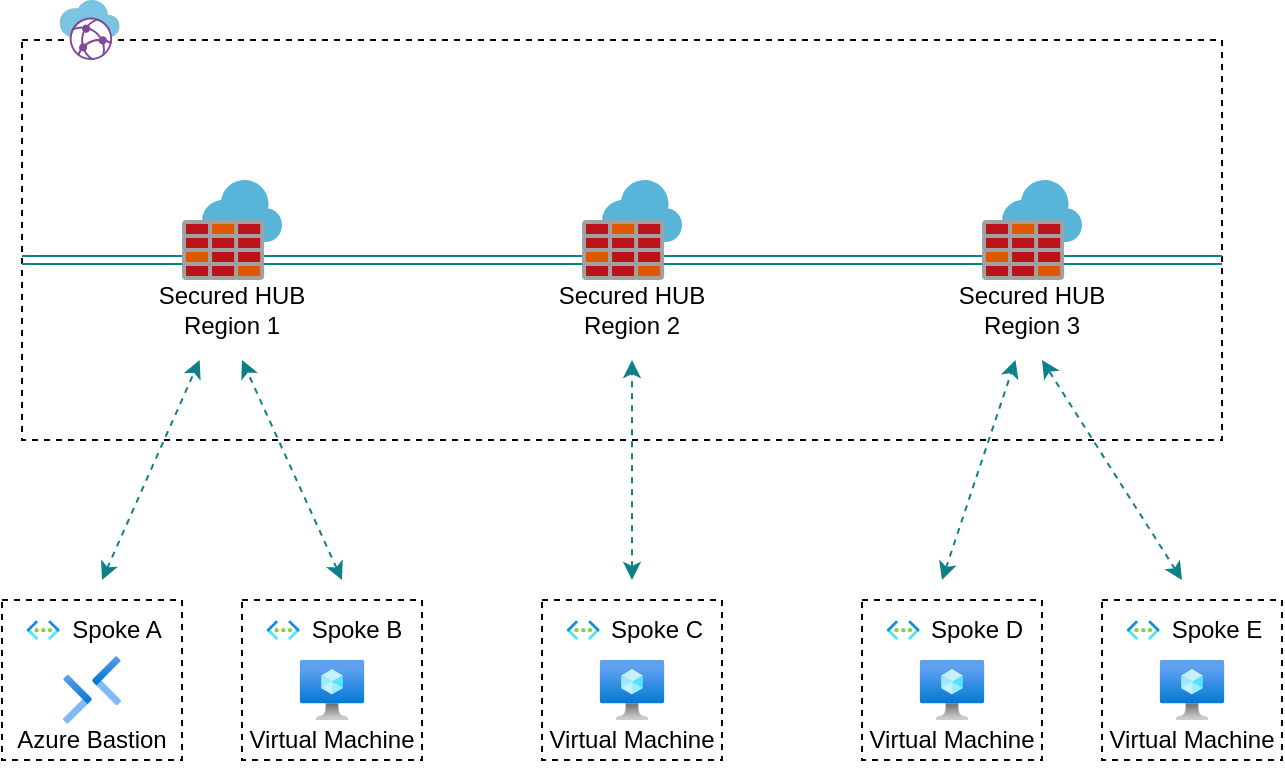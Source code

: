 <mxfile version="26.2.9">
  <diagram name="Page-1" id="lveBWBjYFaJ1FVjEa3Y1">
    <mxGraphModel dx="1044" dy="562" grid="1" gridSize="10" guides="1" tooltips="1" connect="1" arrows="1" fold="1" page="1" pageScale="1" pageWidth="850" pageHeight="1100" math="0" shadow="0">
      <root>
        <mxCell id="0" />
        <mxCell id="1" parent="0" />
        <mxCell id="N9PP1NkolzDJqJRNsQiU-1" value="" style="rounded=0;whiteSpace=wrap;html=1;dashed=1;" vertex="1" parent="1">
          <mxGeometry x="120" y="120" width="600" height="200" as="geometry" />
        </mxCell>
        <mxCell id="N9PP1NkolzDJqJRNsQiU-22" value="" style="endArrow=none;html=1;rounded=0;entryX=1;entryY=0.5;entryDx=0;entryDy=0;shape=link;strokeWidth=1;fillColor=#b0e3e6;strokeColor=#0e8088;" edge="1" parent="1">
          <mxGeometry width="50" height="50" relative="1" as="geometry">
            <mxPoint x="120" y="230" as="sourcePoint" />
            <mxPoint x="720" y="230" as="targetPoint" />
          </mxGeometry>
        </mxCell>
        <mxCell id="N9PP1NkolzDJqJRNsQiU-2" value="" style="image;sketch=0;aspect=fixed;html=1;points=[];align=center;fontSize=12;image=img/lib/mscae/Virtual_WANs.svg;" vertex="1" parent="1">
          <mxGeometry x="138.83" y="100" width="30" height="30" as="geometry" />
        </mxCell>
        <mxCell id="N9PP1NkolzDJqJRNsQiU-3" value="" style="image;sketch=0;aspect=fixed;html=1;points=[];align=center;fontSize=12;image=img/lib/mscae/Azure_Firewall.svg;" vertex="1" parent="1">
          <mxGeometry x="200" y="190" width="50" height="50" as="geometry" />
        </mxCell>
        <mxCell id="N9PP1NkolzDJqJRNsQiU-4" value="" style="image;sketch=0;aspect=fixed;html=1;points=[];align=center;fontSize=12;image=img/lib/mscae/Azure_Firewall.svg;" vertex="1" parent="1">
          <mxGeometry x="400" y="190" width="50" height="50" as="geometry" />
        </mxCell>
        <mxCell id="N9PP1NkolzDJqJRNsQiU-5" value="" style="image;sketch=0;aspect=fixed;html=1;points=[];align=center;fontSize=12;image=img/lib/mscae/Azure_Firewall.svg;" vertex="1" parent="1">
          <mxGeometry x="600" y="190" width="50" height="50" as="geometry" />
        </mxCell>
        <mxCell id="N9PP1NkolzDJqJRNsQiU-6" value="Secured HUB&lt;br&gt;Region 1" style="text;strokeColor=none;align=center;fillColor=none;html=1;verticalAlign=middle;whiteSpace=wrap;rounded=0;" vertex="1" parent="1">
          <mxGeometry x="180" y="240" width="90" height="30" as="geometry" />
        </mxCell>
        <mxCell id="N9PP1NkolzDJqJRNsQiU-7" value="Secured HUB&lt;br&gt;Region 2" style="text;strokeColor=none;align=center;fillColor=none;html=1;verticalAlign=middle;whiteSpace=wrap;rounded=0;" vertex="1" parent="1">
          <mxGeometry x="380" y="240" width="90" height="30" as="geometry" />
        </mxCell>
        <mxCell id="N9PP1NkolzDJqJRNsQiU-8" value="Secured HUB&lt;br&gt;Region 3" style="text;strokeColor=none;align=center;fillColor=none;html=1;verticalAlign=middle;whiteSpace=wrap;rounded=0;" vertex="1" parent="1">
          <mxGeometry x="580" y="240" width="90" height="30" as="geometry" />
        </mxCell>
        <mxCell id="N9PP1NkolzDJqJRNsQiU-23" value="" style="endArrow=classic;startArrow=classic;html=1;rounded=0;fillColor=#b0e3e6;strokeColor=#0e8088;dashed=1;" edge="1" parent="1">
          <mxGeometry width="50" height="50" relative="1" as="geometry">
            <mxPoint x="280" y="390" as="sourcePoint" />
            <mxPoint x="230" y="280" as="targetPoint" />
          </mxGeometry>
        </mxCell>
        <mxCell id="N9PP1NkolzDJqJRNsQiU-24" value="" style="endArrow=classic;startArrow=classic;html=1;rounded=0;fillColor=#b0e3e6;strokeColor=#0e8088;dashed=1;" edge="1" parent="1">
          <mxGeometry width="50" height="50" relative="1" as="geometry">
            <mxPoint x="425" y="390" as="sourcePoint" />
            <mxPoint x="425" y="280" as="targetPoint" />
          </mxGeometry>
        </mxCell>
        <mxCell id="N9PP1NkolzDJqJRNsQiU-25" value="" style="endArrow=classic;startArrow=classic;html=1;rounded=0;fillColor=#b0e3e6;strokeColor=#0e8088;dashed=1;" edge="1" parent="1">
          <mxGeometry width="50" height="50" relative="1" as="geometry">
            <mxPoint x="580" y="390" as="sourcePoint" />
            <mxPoint x="616.75" y="280" as="targetPoint" />
          </mxGeometry>
        </mxCell>
        <mxCell id="N9PP1NkolzDJqJRNsQiU-32" value="" style="rounded=0;whiteSpace=wrap;html=1;dashed=1;" vertex="1" parent="1">
          <mxGeometry x="110" y="400" width="90" height="80" as="geometry" />
        </mxCell>
        <mxCell id="N9PP1NkolzDJqJRNsQiU-33" value="" style="image;aspect=fixed;html=1;points=[];align=center;fontSize=12;image=img/lib/azure2/networking/Virtual_Networks.svg;" vertex="1" parent="1">
          <mxGeometry x="122.33" y="410.15" width="16.5" height="9.85" as="geometry" />
        </mxCell>
        <mxCell id="N9PP1NkolzDJqJRNsQiU-35" value="Azure Bastion" style="text;strokeColor=none;align=center;fillColor=none;html=1;verticalAlign=middle;whiteSpace=wrap;rounded=0;" vertex="1" parent="1">
          <mxGeometry x="110" y="455" width="90" height="30" as="geometry" />
        </mxCell>
        <mxCell id="N9PP1NkolzDJqJRNsQiU-36" value="Spoke A" style="text;strokeColor=none;align=center;fillColor=none;html=1;verticalAlign=middle;whiteSpace=wrap;rounded=0;" vertex="1" parent="1">
          <mxGeometry x="138.83" y="405.07" width="56.75" height="20" as="geometry" />
        </mxCell>
        <mxCell id="N9PP1NkolzDJqJRNsQiU-37" value="" style="rounded=0;whiteSpace=wrap;html=1;dashed=1;" vertex="1" parent="1">
          <mxGeometry x="230" y="400" width="90" height="80" as="geometry" />
        </mxCell>
        <mxCell id="N9PP1NkolzDJqJRNsQiU-38" value="" style="image;aspect=fixed;html=1;points=[];align=center;fontSize=12;image=img/lib/azure2/networking/Virtual_Networks.svg;" vertex="1" parent="1">
          <mxGeometry x="242.33" y="410.15" width="16.5" height="9.85" as="geometry" />
        </mxCell>
        <mxCell id="N9PP1NkolzDJqJRNsQiU-39" value="" style="image;aspect=fixed;html=1;points=[];align=center;fontSize=12;image=img/lib/azure2/compute/Virtual_Machine.svg;" vertex="1" parent="1">
          <mxGeometry x="258.83" y="430" width="32.35" height="30" as="geometry" />
        </mxCell>
        <mxCell id="N9PP1NkolzDJqJRNsQiU-40" value="Virtual Machine" style="text;strokeColor=none;align=center;fillColor=none;html=1;verticalAlign=middle;whiteSpace=wrap;rounded=0;" vertex="1" parent="1">
          <mxGeometry x="230" y="455" width="90" height="30" as="geometry" />
        </mxCell>
        <mxCell id="N9PP1NkolzDJqJRNsQiU-41" value="Spoke B" style="text;strokeColor=none;align=center;fillColor=none;html=1;verticalAlign=middle;whiteSpace=wrap;rounded=0;" vertex="1" parent="1">
          <mxGeometry x="258.83" y="405.07" width="56.75" height="20" as="geometry" />
        </mxCell>
        <mxCell id="N9PP1NkolzDJqJRNsQiU-42" value="" style="rounded=0;whiteSpace=wrap;html=1;dashed=1;" vertex="1" parent="1">
          <mxGeometry x="380" y="400" width="90" height="80" as="geometry" />
        </mxCell>
        <mxCell id="N9PP1NkolzDJqJRNsQiU-43" value="" style="image;aspect=fixed;html=1;points=[];align=center;fontSize=12;image=img/lib/azure2/networking/Virtual_Networks.svg;" vertex="1" parent="1">
          <mxGeometry x="392.33" y="410.15" width="16.5" height="9.85" as="geometry" />
        </mxCell>
        <mxCell id="N9PP1NkolzDJqJRNsQiU-44" value="" style="image;aspect=fixed;html=1;points=[];align=center;fontSize=12;image=img/lib/azure2/compute/Virtual_Machine.svg;" vertex="1" parent="1">
          <mxGeometry x="408.83" y="430" width="32.35" height="30" as="geometry" />
        </mxCell>
        <mxCell id="N9PP1NkolzDJqJRNsQiU-45" value="Virtual Machine" style="text;strokeColor=none;align=center;fillColor=none;html=1;verticalAlign=middle;whiteSpace=wrap;rounded=0;" vertex="1" parent="1">
          <mxGeometry x="380" y="455" width="90" height="30" as="geometry" />
        </mxCell>
        <mxCell id="N9PP1NkolzDJqJRNsQiU-46" value="Spoke C" style="text;strokeColor=none;align=center;fillColor=none;html=1;verticalAlign=middle;whiteSpace=wrap;rounded=0;" vertex="1" parent="1">
          <mxGeometry x="408.83" y="405.07" width="56.75" height="20" as="geometry" />
        </mxCell>
        <mxCell id="N9PP1NkolzDJqJRNsQiU-57" value="" style="rounded=0;whiteSpace=wrap;html=1;dashed=1;" vertex="1" parent="1">
          <mxGeometry x="540" y="400" width="90" height="80" as="geometry" />
        </mxCell>
        <mxCell id="N9PP1NkolzDJqJRNsQiU-58" value="" style="image;aspect=fixed;html=1;points=[];align=center;fontSize=12;image=img/lib/azure2/networking/Virtual_Networks.svg;" vertex="1" parent="1">
          <mxGeometry x="552.33" y="410.15" width="16.5" height="9.85" as="geometry" />
        </mxCell>
        <mxCell id="N9PP1NkolzDJqJRNsQiU-59" value="" style="image;aspect=fixed;html=1;points=[];align=center;fontSize=12;image=img/lib/azure2/compute/Virtual_Machine.svg;" vertex="1" parent="1">
          <mxGeometry x="568.83" y="430" width="32.35" height="30" as="geometry" />
        </mxCell>
        <mxCell id="N9PP1NkolzDJqJRNsQiU-60" value="Virtual Machine" style="text;strokeColor=none;align=center;fillColor=none;html=1;verticalAlign=middle;whiteSpace=wrap;rounded=0;" vertex="1" parent="1">
          <mxGeometry x="540" y="455" width="90" height="30" as="geometry" />
        </mxCell>
        <mxCell id="N9PP1NkolzDJqJRNsQiU-61" value="Spoke D" style="text;strokeColor=none;align=center;fillColor=none;html=1;verticalAlign=middle;whiteSpace=wrap;rounded=0;" vertex="1" parent="1">
          <mxGeometry x="568.83" y="405.07" width="56.75" height="20" as="geometry" />
        </mxCell>
        <mxCell id="N9PP1NkolzDJqJRNsQiU-62" value="" style="rounded=0;whiteSpace=wrap;html=1;dashed=1;" vertex="1" parent="1">
          <mxGeometry x="660" y="400" width="90" height="80" as="geometry" />
        </mxCell>
        <mxCell id="N9PP1NkolzDJqJRNsQiU-63" value="" style="image;aspect=fixed;html=1;points=[];align=center;fontSize=12;image=img/lib/azure2/networking/Virtual_Networks.svg;" vertex="1" parent="1">
          <mxGeometry x="672.33" y="410.15" width="16.5" height="9.85" as="geometry" />
        </mxCell>
        <mxCell id="N9PP1NkolzDJqJRNsQiU-64" value="" style="image;aspect=fixed;html=1;points=[];align=center;fontSize=12;image=img/lib/azure2/compute/Virtual_Machine.svg;" vertex="1" parent="1">
          <mxGeometry x="688.83" y="430" width="32.35" height="30" as="geometry" />
        </mxCell>
        <mxCell id="N9PP1NkolzDJqJRNsQiU-65" value="Virtual Machine" style="text;strokeColor=none;align=center;fillColor=none;html=1;verticalAlign=middle;whiteSpace=wrap;rounded=0;" vertex="1" parent="1">
          <mxGeometry x="660" y="455" width="90" height="30" as="geometry" />
        </mxCell>
        <mxCell id="N9PP1NkolzDJqJRNsQiU-66" value="Spoke E" style="text;strokeColor=none;align=center;fillColor=none;html=1;verticalAlign=middle;whiteSpace=wrap;rounded=0;" vertex="1" parent="1">
          <mxGeometry x="688.83" y="405.07" width="56.75" height="20" as="geometry" />
        </mxCell>
        <mxCell id="N9PP1NkolzDJqJRNsQiU-67" value="" style="endArrow=classic;startArrow=classic;html=1;rounded=0;fillColor=#b0e3e6;strokeColor=#0e8088;dashed=1;" edge="1" parent="1">
          <mxGeometry width="50" height="50" relative="1" as="geometry">
            <mxPoint x="700" y="390" as="sourcePoint" />
            <mxPoint x="630" y="280" as="targetPoint" />
          </mxGeometry>
        </mxCell>
        <mxCell id="N9PP1NkolzDJqJRNsQiU-68" value="" style="image;aspect=fixed;html=1;points=[];align=center;fontSize=12;image=img/lib/azure2/networking/Bastions.svg;" vertex="1" parent="1">
          <mxGeometry x="140.5" y="428" width="29" height="34" as="geometry" />
        </mxCell>
        <mxCell id="N9PP1NkolzDJqJRNsQiU-69" value="" style="endArrow=classic;startArrow=classic;html=1;rounded=0;fillColor=#b0e3e6;strokeColor=#0e8088;dashed=1;" edge="1" parent="1">
          <mxGeometry width="50" height="50" relative="1" as="geometry">
            <mxPoint x="160" y="390" as="sourcePoint" />
            <mxPoint x="208.83" y="280" as="targetPoint" />
          </mxGeometry>
        </mxCell>
      </root>
    </mxGraphModel>
  </diagram>
</mxfile>

